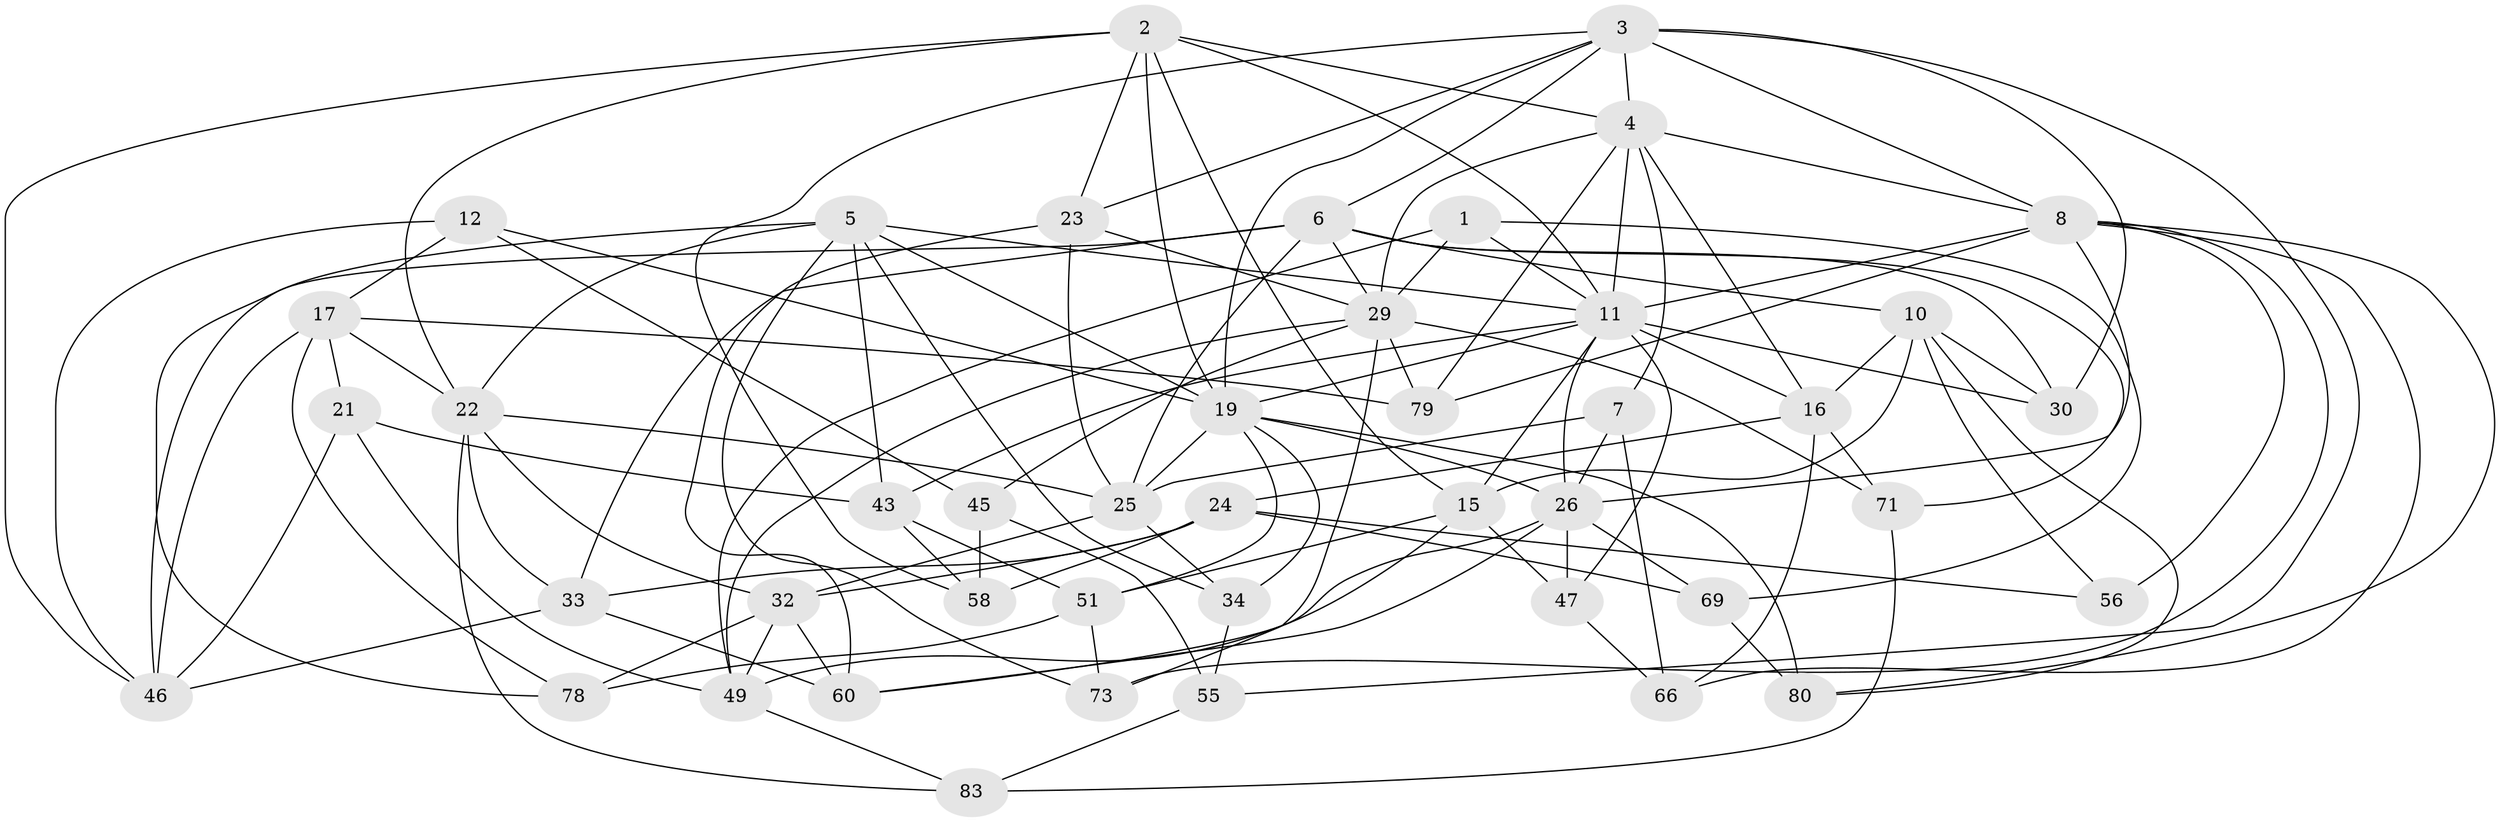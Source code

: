 // original degree distribution, {4: 1.0}
// Generated by graph-tools (version 1.1) at 2025/16/03/09/25 04:16:20]
// undirected, 44 vertices, 124 edges
graph export_dot {
graph [start="1"]
  node [color=gray90,style=filled];
  1;
  2 [super="+74+9"];
  3 [super="+42"];
  4 [super="+75+18"];
  5 [super="+48"];
  6 [super="+57+70"];
  7;
  8 [super="+13+20"];
  10 [super="+86"];
  11 [super="+65+14"];
  12;
  15 [super="+67"];
  16 [super="+38"];
  17 [super="+85"];
  19 [super="+40+36"];
  21;
  22 [super="+27"];
  23 [super="+41"];
  24 [super="+39"];
  25 [super="+50+28"];
  26 [super="+62"];
  29 [super="+54+31"];
  30;
  32 [super="+72"];
  33 [super="+44"];
  34;
  43 [super="+61"];
  45;
  46 [super="+81"];
  47;
  49 [super="+77"];
  51 [super="+64"];
  55;
  56;
  58;
  60 [super="+68"];
  66;
  69;
  71;
  73;
  78;
  79;
  80;
  83;
  1 -- 69;
  1 -- 29;
  1 -- 11;
  1 -- 49;
  2 -- 11;
  2 -- 23;
  2 -- 46;
  2 -- 15;
  2 -- 19 [weight=2];
  2 -- 22;
  2 -- 4;
  3 -- 19;
  3 -- 55;
  3 -- 23;
  3 -- 8;
  3 -- 58;
  3 -- 30;
  3 -- 6;
  3 -- 4;
  4 -- 8;
  4 -- 7;
  4 -- 11;
  4 -- 16;
  4 -- 29;
  4 -- 79;
  5 -- 78;
  5 -- 34;
  5 -- 11;
  5 -- 19;
  5 -- 22;
  5 -- 73;
  5 -- 43 [weight=2];
  6 -- 71;
  6 -- 46;
  6 -- 30;
  6 -- 25;
  6 -- 10;
  6 -- 33;
  6 -- 29;
  7 -- 25;
  7 -- 66;
  7 -- 26;
  8 -- 73;
  8 -- 56 [weight=2];
  8 -- 80;
  8 -- 79;
  8 -- 66;
  8 -- 11;
  8 -- 26;
  10 -- 15;
  10 -- 56;
  10 -- 30;
  10 -- 80;
  10 -- 16;
  11 -- 43;
  11 -- 47;
  11 -- 15;
  11 -- 16;
  11 -- 26;
  11 -- 30;
  11 -- 19;
  12 -- 45;
  12 -- 17;
  12 -- 46;
  12 -- 19;
  15 -- 51;
  15 -- 47;
  15 -- 60;
  16 -- 66;
  16 -- 71;
  16 -- 24;
  17 -- 79;
  17 -- 21;
  17 -- 78;
  17 -- 22;
  17 -- 46;
  19 -- 25;
  19 -- 51 [weight=2];
  19 -- 26;
  19 -- 80;
  19 -- 34;
  21 -- 43;
  21 -- 46;
  21 -- 49;
  22 -- 25 [weight=2];
  22 -- 33;
  22 -- 83;
  22 -- 32;
  23 -- 60;
  23 -- 25;
  23 -- 29 [weight=2];
  24 -- 58;
  24 -- 56;
  24 -- 33;
  24 -- 69;
  24 -- 32;
  25 -- 32;
  25 -- 34;
  26 -- 49;
  26 -- 69;
  26 -- 60;
  26 -- 47;
  29 -- 71;
  29 -- 49;
  29 -- 79;
  29 -- 73;
  29 -- 45;
  32 -- 60;
  32 -- 78;
  32 -- 49;
  33 -- 60 [weight=2];
  33 -- 46;
  34 -- 55;
  43 -- 58;
  43 -- 51;
  45 -- 55;
  45 -- 58;
  47 -- 66;
  49 -- 83;
  51 -- 73;
  51 -- 78;
  55 -- 83;
  69 -- 80;
  71 -- 83;
}
